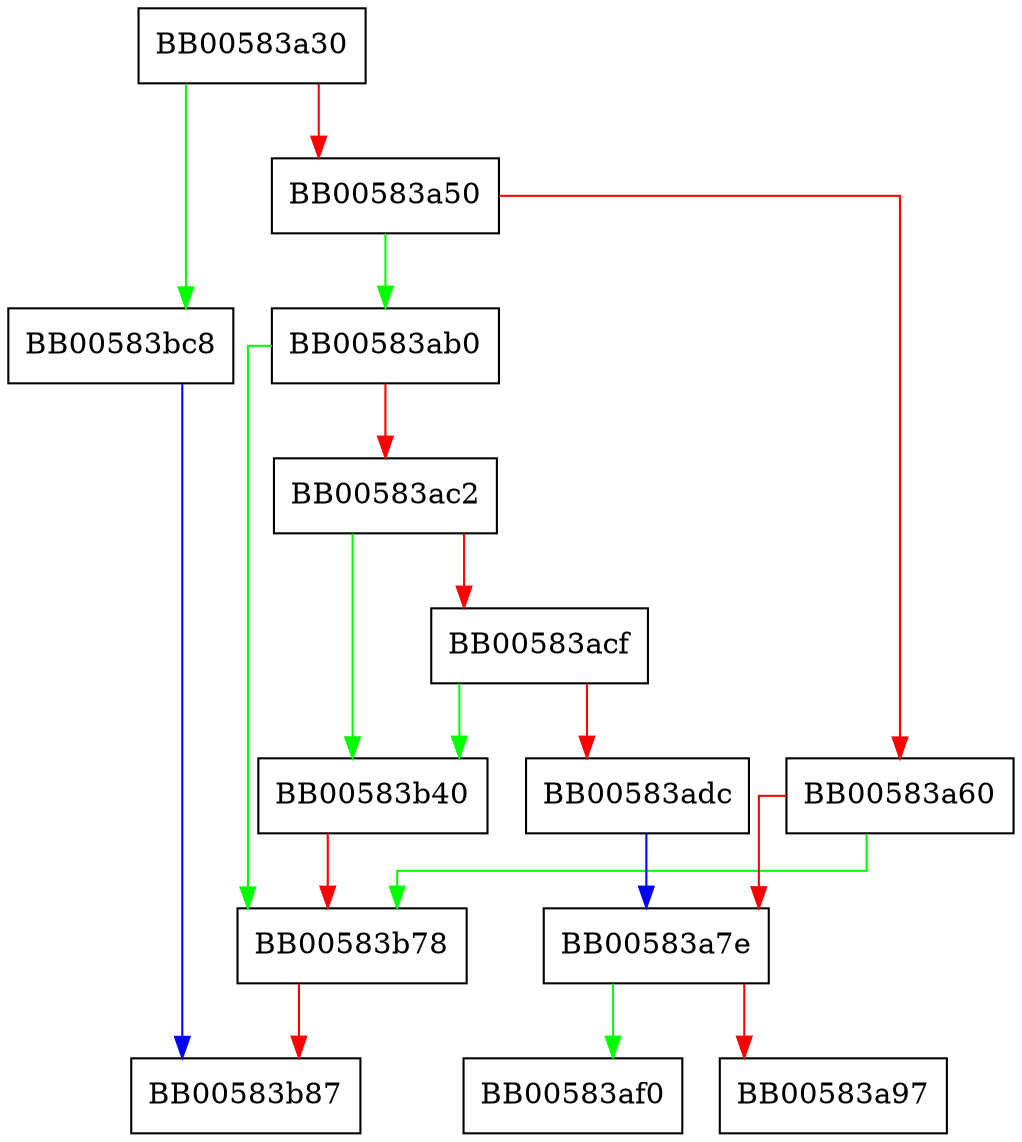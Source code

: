 digraph i2d_ECPKParameters {
  node [shape="box"];
  graph [splines=ortho];
  BB00583a30 -> BB00583bc8 [color="green"];
  BB00583a30 -> BB00583a50 [color="red"];
  BB00583a50 -> BB00583ab0 [color="green"];
  BB00583a50 -> BB00583a60 [color="red"];
  BB00583a60 -> BB00583b78 [color="green"];
  BB00583a60 -> BB00583a7e [color="red"];
  BB00583a7e -> BB00583af0 [color="green"];
  BB00583a7e -> BB00583a97 [color="red"];
  BB00583ab0 -> BB00583b78 [color="green"];
  BB00583ab0 -> BB00583ac2 [color="red"];
  BB00583ac2 -> BB00583b40 [color="green"];
  BB00583ac2 -> BB00583acf [color="red"];
  BB00583acf -> BB00583b40 [color="green"];
  BB00583acf -> BB00583adc [color="red"];
  BB00583adc -> BB00583a7e [color="blue"];
  BB00583b40 -> BB00583b78 [color="red"];
  BB00583b78 -> BB00583b87 [color="red"];
  BB00583bc8 -> BB00583b87 [color="blue"];
}
